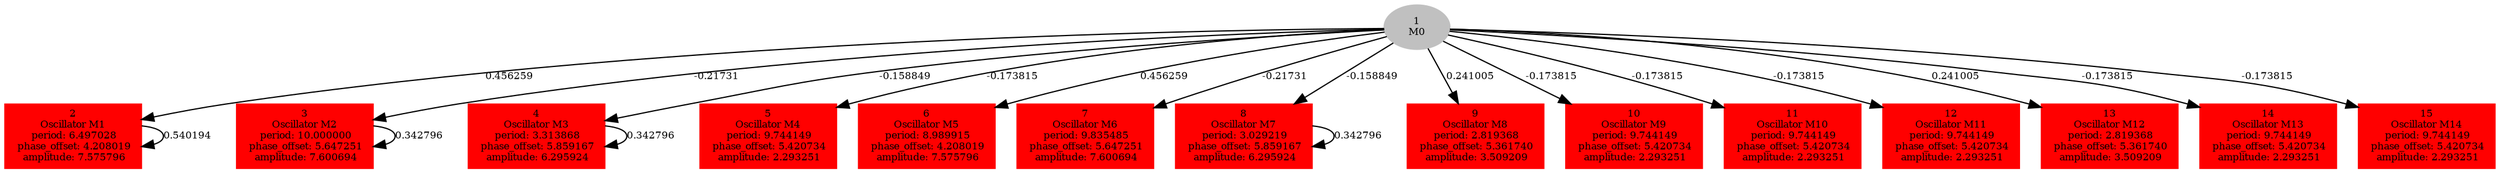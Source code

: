  digraph g{ forcelabels=true;
1[label=<1<BR/>M0>,color="grey",style=filled,fontsize=8];
2 [label=<2<BR />Oscillator M1<BR /> period: 6.497028<BR /> phase_offset: 4.208019<BR /> amplitude: 7.575796>, shape=box,color=red,style=filled,fontsize=8];3 [label=<3<BR />Oscillator M2<BR /> period: 10.000000<BR /> phase_offset: 5.647251<BR /> amplitude: 7.600694>, shape=box,color=red,style=filled,fontsize=8];4 [label=<4<BR />Oscillator M3<BR /> period: 3.313868<BR /> phase_offset: 5.859167<BR /> amplitude: 6.295924>, shape=box,color=red,style=filled,fontsize=8];5 [label=<5<BR />Oscillator M4<BR /> period: 9.744149<BR /> phase_offset: 5.420734<BR /> amplitude: 2.293251>, shape=box,color=red,style=filled,fontsize=8];6 [label=<6<BR />Oscillator M5<BR /> period: 8.989915<BR /> phase_offset: 4.208019<BR /> amplitude: 7.575796>, shape=box,color=red,style=filled,fontsize=8];7 [label=<7<BR />Oscillator M6<BR /> period: 9.835485<BR /> phase_offset: 5.647251<BR /> amplitude: 7.600694>, shape=box,color=red,style=filled,fontsize=8];8 [label=<8<BR />Oscillator M7<BR /> period: 3.029219<BR /> phase_offset: 5.859167<BR /> amplitude: 6.295924>, shape=box,color=red,style=filled,fontsize=8];9 [label=<9<BR />Oscillator M8<BR /> period: 2.819368<BR /> phase_offset: 5.361740<BR /> amplitude: 3.509209>, shape=box,color=red,style=filled,fontsize=8];10 [label=<10<BR />Oscillator M9<BR /> period: 9.744149<BR /> phase_offset: 5.420734<BR /> amplitude: 2.293251>, shape=box,color=red,style=filled,fontsize=8];11 [label=<11<BR />Oscillator M10<BR /> period: 9.744149<BR /> phase_offset: 5.420734<BR /> amplitude: 2.293251>, shape=box,color=red,style=filled,fontsize=8];12 [label=<12<BR />Oscillator M11<BR /> period: 9.744149<BR /> phase_offset: 5.420734<BR /> amplitude: 2.293251>, shape=box,color=red,style=filled,fontsize=8];13 [label=<13<BR />Oscillator M12<BR /> period: 2.819368<BR /> phase_offset: 5.361740<BR /> amplitude: 3.509209>, shape=box,color=red,style=filled,fontsize=8];14 [label=<14<BR />Oscillator M13<BR /> period: 9.744149<BR /> phase_offset: 5.420734<BR /> amplitude: 2.293251>, shape=box,color=red,style=filled,fontsize=8];15 [label=<15<BR />Oscillator M14<BR /> period: 9.744149<BR /> phase_offset: 5.420734<BR /> amplitude: 2.293251>, shape=box,color=red,style=filled,fontsize=8];1 -> 2[label="0.456259 ",fontsize="8"];
1 -> 3[label="-0.21731 ",fontsize="8"];
1 -> 4[label="-0.158849 ",fontsize="8"];
1 -> 5[label="-0.173815 ",fontsize="8"];
1 -> 6[label="0.456259 ",fontsize="8"];
1 -> 7[label="-0.21731 ",fontsize="8"];
1 -> 8[label="-0.158849 ",fontsize="8"];
1 -> 9[label="0.241005 ",fontsize="8"];
1 -> 10[label="-0.173815 ",fontsize="8"];
1 -> 11[label="-0.173815 ",fontsize="8"];
1 -> 12[label="-0.173815 ",fontsize="8"];
1 -> 13[label="0.241005 ",fontsize="8"];
1 -> 14[label="-0.173815 ",fontsize="8"];
1 -> 15[label="-0.173815 ",fontsize="8"];
2 -> 2[label="0.540194 ",fontsize="8"];
3 -> 3[label="0.342796 ",fontsize="8"];
4 -> 4[label="0.342796 ",fontsize="8"];
8 -> 8[label="0.342796 ",fontsize="8"];
 }
